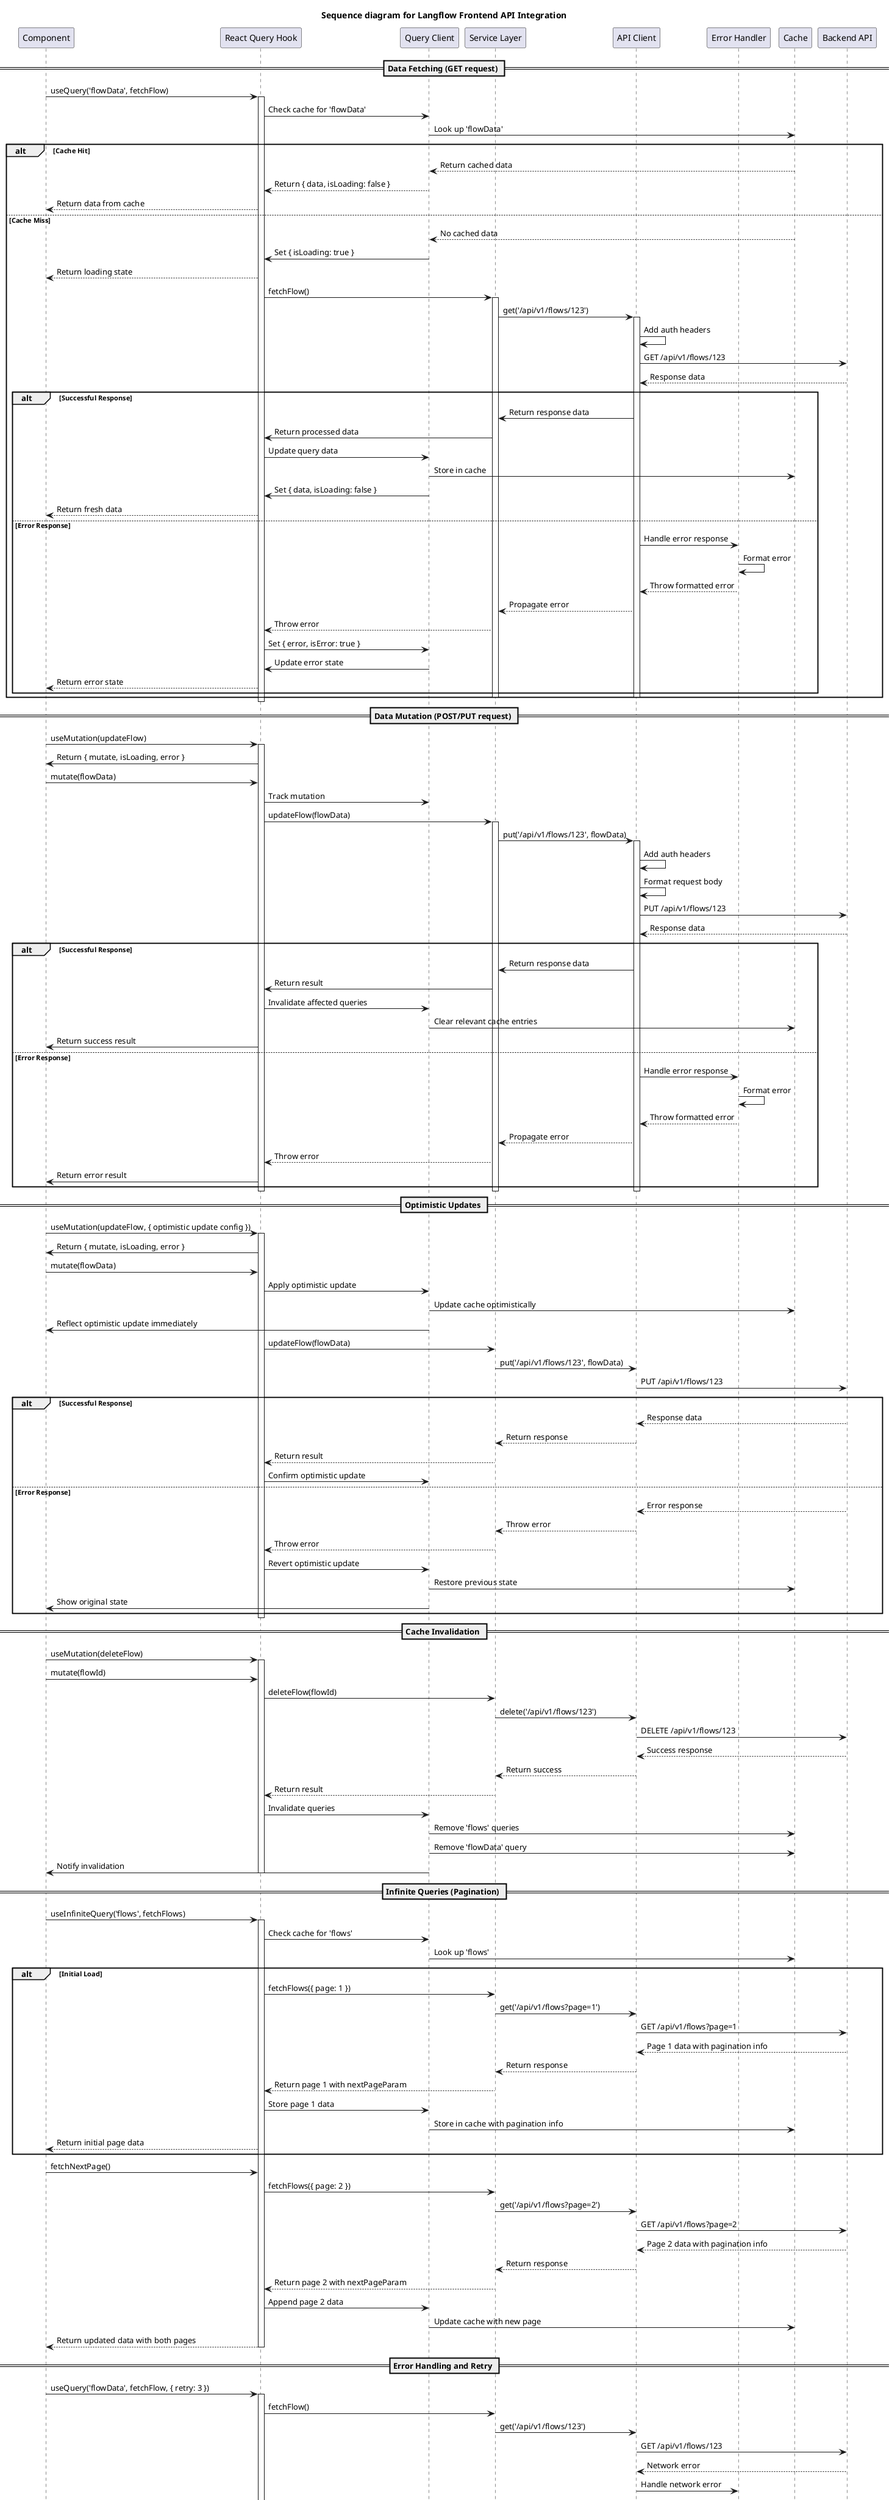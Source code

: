 @startuml API_Integration_Sequence
title Sequence diagram for Langflow Frontend API Integration

participant "Component" as Component
participant "React Query Hook" as QueryHook
participant "Query Client" as QueryClient
participant "Service Layer" as Service
participant "API Client" as APIClient
participant "Error Handler" as ErrorHandler
participant "Cache" as Cache
participant "Backend API" as BackendAPI

== Data Fetching (GET request) ==
Component -> QueryHook: useQuery('flowData', fetchFlow)
activate QueryHook

QueryHook -> QueryClient: Check cache for 'flowData'
QueryClient -> Cache: Look up 'flowData'

alt Cache Hit
    Cache --> QueryClient: Return cached data
    QueryClient --> QueryHook: Return { data, isLoading: false }
    QueryHook --> Component: Return data from cache
else Cache Miss
    Cache --> QueryClient: No cached data
    QueryClient -> QueryHook: Set { isLoading: true }
    QueryHook --> Component: Return loading state
    
    QueryHook -> Service: fetchFlow()
    activate Service
    
    Service -> APIClient: get('/api/v1/flows/123')
    activate APIClient
    
    APIClient -> APIClient: Add auth headers
    APIClient -> BackendAPI: GET /api/v1/flows/123
    BackendAPI --> APIClient: Response data
    
    alt Successful Response
        APIClient -> Service: Return response data
        Service -> QueryHook: Return processed data
        QueryHook -> QueryClient: Update query data
        QueryClient -> Cache: Store in cache
        QueryClient -> QueryHook: Set { data, isLoading: false }
        QueryHook --> Component: Return fresh data
    else Error Response
        APIClient -> ErrorHandler: Handle error response
        ErrorHandler -> ErrorHandler: Format error
        ErrorHandler --> APIClient: Throw formatted error
        APIClient --> Service: Propagate error
        Service --> QueryHook: Throw error
        QueryHook -> QueryClient: Set { error, isError: true }
        QueryClient -> QueryHook: Update error state
        QueryHook --> Component: Return error state
    end
    
    deactivate APIClient
    deactivate Service
end

deactivate QueryHook

== Data Mutation (POST/PUT request) ==
Component -> QueryHook: useMutation(updateFlow)
activate QueryHook

QueryHook -> Component: Return { mutate, isLoading, error }

Component -> QueryHook: mutate(flowData)
QueryHook -> QueryClient: Track mutation

QueryHook -> Service: updateFlow(flowData)
activate Service

Service -> APIClient: put('/api/v1/flows/123', flowData)
activate APIClient

APIClient -> APIClient: Add auth headers
APIClient -> APIClient: Format request body
APIClient -> BackendAPI: PUT /api/v1/flows/123
BackendAPI --> APIClient: Response data

alt Successful Response
    APIClient -> Service: Return response data
    Service -> QueryHook: Return result
    QueryHook -> QueryClient: Invalidate affected queries
    QueryClient -> Cache: Clear relevant cache entries
    QueryHook -> Component: Return success result
else Error Response
    APIClient -> ErrorHandler: Handle error response
    ErrorHandler -> ErrorHandler: Format error
    ErrorHandler --> APIClient: Throw formatted error
    APIClient --> Service: Propagate error
    Service --> QueryHook: Throw error
    QueryHook -> Component: Return error result
end

deactivate APIClient
deactivate Service
deactivate QueryHook

== Optimistic Updates ==
Component -> QueryHook: useMutation(updateFlow, { optimistic update config })
activate QueryHook

QueryHook -> Component: Return { mutate, isLoading, error }

Component -> QueryHook: mutate(flowData)
QueryHook -> QueryClient: Apply optimistic update
QueryClient -> Cache: Update cache optimistically
QueryClient -> Component: Reflect optimistic update immediately

QueryHook -> Service: updateFlow(flowData)
Service -> APIClient: put('/api/v1/flows/123', flowData)
APIClient -> BackendAPI: PUT /api/v1/flows/123

alt Successful Response
    BackendAPI --> APIClient: Response data
    APIClient --> Service: Return response
    Service --> QueryHook: Return result
    QueryHook -> QueryClient: Confirm optimistic update
else Error Response
    BackendAPI --> APIClient: Error response
    APIClient --> Service: Throw error
    Service --> QueryHook: Throw error
    QueryHook -> QueryClient: Revert optimistic update
    QueryClient -> Cache: Restore previous state
    QueryClient -> Component: Show original state
end

deactivate QueryHook

== Cache Invalidation ==
Component -> QueryHook: useMutation(deleteFlow)
activate QueryHook

Component -> QueryHook: mutate(flowId)
QueryHook -> Service: deleteFlow(flowId)
Service -> APIClient: delete('/api/v1/flows/123')
APIClient -> BackendAPI: DELETE /api/v1/flows/123
BackendAPI --> APIClient: Success response
APIClient --> Service: Return success
Service --> QueryHook: Return result

QueryHook -> QueryClient: Invalidate queries
QueryClient -> Cache: Remove 'flows' queries
QueryClient -> Cache: Remove 'flowData' query
QueryClient -> Component: Notify invalidation

deactivate QueryHook

== Infinite Queries (Pagination) ==
Component -> QueryHook: useInfiniteQuery('flows', fetchFlows)
activate QueryHook

QueryHook -> QueryClient: Check cache for 'flows'
QueryClient -> Cache: Look up 'flows'

alt Initial Load
    QueryHook -> Service: fetchFlows({ page: 1 })
    Service -> APIClient: get('/api/v1/flows?page=1')
    APIClient -> BackendAPI: GET /api/v1/flows?page=1
    BackendAPI --> APIClient: Page 1 data with pagination info
    APIClient --> Service: Return response
    Service --> QueryHook: Return page 1 with nextPageParam
    QueryHook -> QueryClient: Store page 1 data
    QueryClient -> Cache: Store in cache with pagination info
    QueryHook --> Component: Return initial page data
end

Component -> QueryHook: fetchNextPage()
QueryHook -> Service: fetchFlows({ page: 2 })
Service -> APIClient: get('/api/v1/flows?page=2')
APIClient -> BackendAPI: GET /api/v1/flows?page=2
BackendAPI --> APIClient: Page 2 data with pagination info
APIClient --> Service: Return response
Service --> QueryHook: Return page 2 with nextPageParam
QueryHook -> QueryClient: Append page 2 data
QueryClient -> Cache: Update cache with new page
QueryHook --> Component: Return updated data with both pages

deactivate QueryHook

== Error Handling and Retry ==
Component -> QueryHook: useQuery('flowData', fetchFlow, { retry: 3 })
activate QueryHook

QueryHook -> Service: fetchFlow()
Service -> APIClient: get('/api/v1/flows/123')
APIClient -> BackendAPI: GET /api/v1/flows/123
BackendAPI --> APIClient: Network error

APIClient -> ErrorHandler: Handle network error
ErrorHandler -> APIClient: Throw formatted error
APIClient --> Service: Propagate error
Service --> QueryHook: Throw error

QueryHook -> QueryHook: Wait for retry delay
QueryHook -> Service: Retry fetchFlow()
Service -> APIClient: get('/api/v1/flows/123')
APIClient -> BackendAPI: GET /api/v1/flows/123

alt Successful Retry
    BackendAPI --> APIClient: Response data
    APIClient --> Service: Return response
    Service --> QueryHook: Return data
    QueryHook -> QueryClient: Update query data
    QueryClient -> Cache: Store in cache
    QueryHook --> Component: Return successful data
else Maximum Retries Reached
    BackendAPI --> APIClient: Another error
    APIClient --> Service: Throw error
    Service --> QueryHook: Throw error
    QueryHook -> QueryClient: Set { error, isError: true, failureCount: 3 }
    QueryHook --> Component: Return error state
end

deactivate QueryHook

@enduml